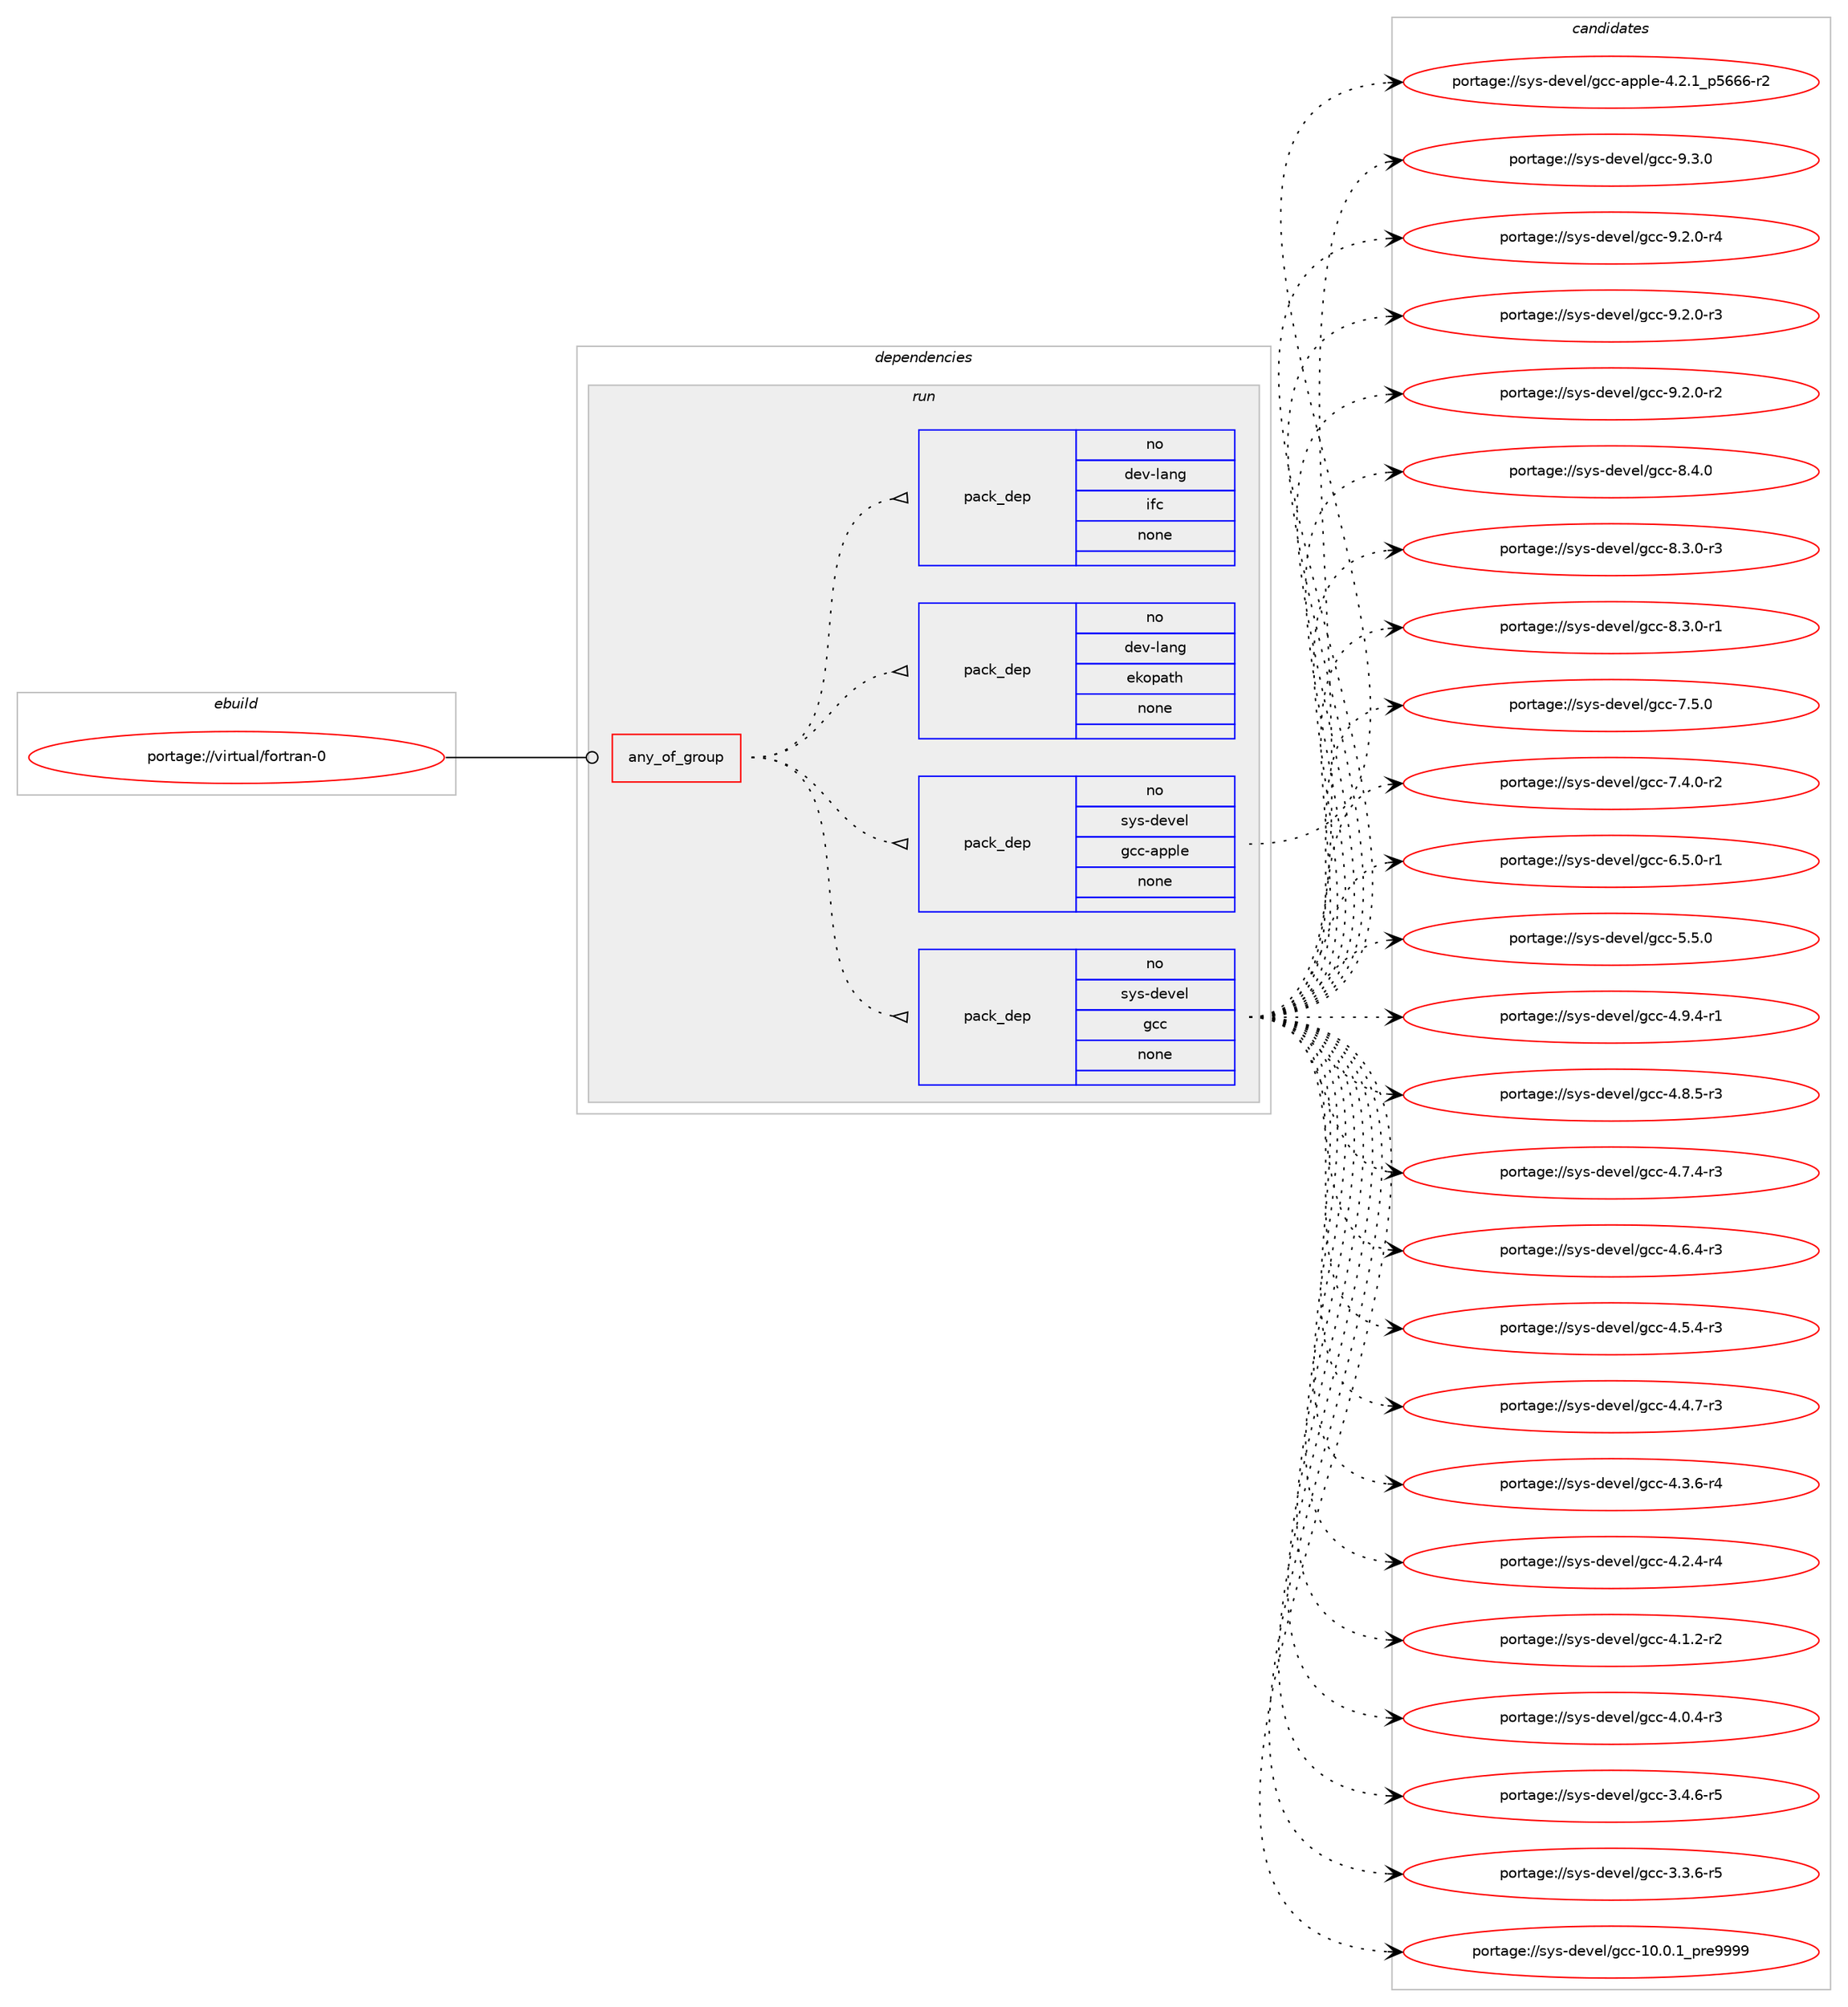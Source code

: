 digraph prolog {

# *************
# Graph options
# *************

newrank=true;
concentrate=true;
compound=true;
graph [rankdir=LR,fontname=Helvetica,fontsize=10,ranksep=1.5];#, ranksep=2.5, nodesep=0.2];
edge  [arrowhead=vee];
node  [fontname=Helvetica,fontsize=10];

# **********
# The ebuild
# **********

subgraph cluster_leftcol {
color=gray;
rank=same;
label=<<i>ebuild</i>>;
id [label="portage://virtual/fortran-0", color=red, width=4, href="../virtual/fortran-0.svg"];
}

# ****************
# The dependencies
# ****************

subgraph cluster_midcol {
color=gray;
label=<<i>dependencies</i>>;
subgraph cluster_compile {
fillcolor="#eeeeee";
style=filled;
label=<<i>compile</i>>;
}
subgraph cluster_compileandrun {
fillcolor="#eeeeee";
style=filled;
label=<<i>compile and run</i>>;
}
subgraph cluster_run {
fillcolor="#eeeeee";
style=filled;
label=<<i>run</i>>;
subgraph any258 {
dependency9102 [label=<<TABLE BORDER="0" CELLBORDER="1" CELLSPACING="0" CELLPADDING="4"><TR><TD CELLPADDING="10">any_of_group</TD></TR></TABLE>>, shape=none, color=red];subgraph pack7499 {
dependency9103 [label=<<TABLE BORDER="0" CELLBORDER="1" CELLSPACING="0" CELLPADDING="4" WIDTH="220"><TR><TD ROWSPAN="6" CELLPADDING="30">pack_dep</TD></TR><TR><TD WIDTH="110">no</TD></TR><TR><TD>sys-devel</TD></TR><TR><TD>gcc</TD></TR><TR><TD>none</TD></TR><TR><TD></TD></TR></TABLE>>, shape=none, color=blue];
}
dependency9102:e -> dependency9103:w [weight=20,style="dotted",arrowhead="oinv"];
subgraph pack7500 {
dependency9104 [label=<<TABLE BORDER="0" CELLBORDER="1" CELLSPACING="0" CELLPADDING="4" WIDTH="220"><TR><TD ROWSPAN="6" CELLPADDING="30">pack_dep</TD></TR><TR><TD WIDTH="110">no</TD></TR><TR><TD>sys-devel</TD></TR><TR><TD>gcc-apple</TD></TR><TR><TD>none</TD></TR><TR><TD></TD></TR></TABLE>>, shape=none, color=blue];
}
dependency9102:e -> dependency9104:w [weight=20,style="dotted",arrowhead="oinv"];
subgraph pack7501 {
dependency9105 [label=<<TABLE BORDER="0" CELLBORDER="1" CELLSPACING="0" CELLPADDING="4" WIDTH="220"><TR><TD ROWSPAN="6" CELLPADDING="30">pack_dep</TD></TR><TR><TD WIDTH="110">no</TD></TR><TR><TD>dev-lang</TD></TR><TR><TD>ekopath</TD></TR><TR><TD>none</TD></TR><TR><TD></TD></TR></TABLE>>, shape=none, color=blue];
}
dependency9102:e -> dependency9105:w [weight=20,style="dotted",arrowhead="oinv"];
subgraph pack7502 {
dependency9106 [label=<<TABLE BORDER="0" CELLBORDER="1" CELLSPACING="0" CELLPADDING="4" WIDTH="220"><TR><TD ROWSPAN="6" CELLPADDING="30">pack_dep</TD></TR><TR><TD WIDTH="110">no</TD></TR><TR><TD>dev-lang</TD></TR><TR><TD>ifc</TD></TR><TR><TD>none</TD></TR><TR><TD></TD></TR></TABLE>>, shape=none, color=blue];
}
dependency9102:e -> dependency9106:w [weight=20,style="dotted",arrowhead="oinv"];
}
id:e -> dependency9102:w [weight=20,style="solid",arrowhead="odot"];
}
}

# **************
# The candidates
# **************

subgraph cluster_choices {
rank=same;
color=gray;
label=<<i>candidates</i>>;

subgraph choice7499 {
color=black;
nodesep=1;
choice11512111545100101118101108471039999455746514648 [label="portage://sys-devel/gcc-9.3.0", color=red, width=4,href="../sys-devel/gcc-9.3.0.svg"];
choice115121115451001011181011084710399994557465046484511452 [label="portage://sys-devel/gcc-9.2.0-r4", color=red, width=4,href="../sys-devel/gcc-9.2.0-r4.svg"];
choice115121115451001011181011084710399994557465046484511451 [label="portage://sys-devel/gcc-9.2.0-r3", color=red, width=4,href="../sys-devel/gcc-9.2.0-r3.svg"];
choice115121115451001011181011084710399994557465046484511450 [label="portage://sys-devel/gcc-9.2.0-r2", color=red, width=4,href="../sys-devel/gcc-9.2.0-r2.svg"];
choice11512111545100101118101108471039999455646524648 [label="portage://sys-devel/gcc-8.4.0", color=red, width=4,href="../sys-devel/gcc-8.4.0.svg"];
choice115121115451001011181011084710399994556465146484511451 [label="portage://sys-devel/gcc-8.3.0-r3", color=red, width=4,href="../sys-devel/gcc-8.3.0-r3.svg"];
choice115121115451001011181011084710399994556465146484511449 [label="portage://sys-devel/gcc-8.3.0-r1", color=red, width=4,href="../sys-devel/gcc-8.3.0-r1.svg"];
choice11512111545100101118101108471039999455546534648 [label="portage://sys-devel/gcc-7.5.0", color=red, width=4,href="../sys-devel/gcc-7.5.0.svg"];
choice115121115451001011181011084710399994555465246484511450 [label="portage://sys-devel/gcc-7.4.0-r2", color=red, width=4,href="../sys-devel/gcc-7.4.0-r2.svg"];
choice115121115451001011181011084710399994554465346484511449 [label="portage://sys-devel/gcc-6.5.0-r1", color=red, width=4,href="../sys-devel/gcc-6.5.0-r1.svg"];
choice11512111545100101118101108471039999455346534648 [label="portage://sys-devel/gcc-5.5.0", color=red, width=4,href="../sys-devel/gcc-5.5.0.svg"];
choice115121115451001011181011084710399994552465746524511449 [label="portage://sys-devel/gcc-4.9.4-r1", color=red, width=4,href="../sys-devel/gcc-4.9.4-r1.svg"];
choice115121115451001011181011084710399994552465646534511451 [label="portage://sys-devel/gcc-4.8.5-r3", color=red, width=4,href="../sys-devel/gcc-4.8.5-r3.svg"];
choice115121115451001011181011084710399994552465546524511451 [label="portage://sys-devel/gcc-4.7.4-r3", color=red, width=4,href="../sys-devel/gcc-4.7.4-r3.svg"];
choice115121115451001011181011084710399994552465446524511451 [label="portage://sys-devel/gcc-4.6.4-r3", color=red, width=4,href="../sys-devel/gcc-4.6.4-r3.svg"];
choice115121115451001011181011084710399994552465346524511451 [label="portage://sys-devel/gcc-4.5.4-r3", color=red, width=4,href="../sys-devel/gcc-4.5.4-r3.svg"];
choice115121115451001011181011084710399994552465246554511451 [label="portage://sys-devel/gcc-4.4.7-r3", color=red, width=4,href="../sys-devel/gcc-4.4.7-r3.svg"];
choice115121115451001011181011084710399994552465146544511452 [label="portage://sys-devel/gcc-4.3.6-r4", color=red, width=4,href="../sys-devel/gcc-4.3.6-r4.svg"];
choice115121115451001011181011084710399994552465046524511452 [label="portage://sys-devel/gcc-4.2.4-r4", color=red, width=4,href="../sys-devel/gcc-4.2.4-r4.svg"];
choice115121115451001011181011084710399994552464946504511450 [label="portage://sys-devel/gcc-4.1.2-r2", color=red, width=4,href="../sys-devel/gcc-4.1.2-r2.svg"];
choice115121115451001011181011084710399994552464846524511451 [label="portage://sys-devel/gcc-4.0.4-r3", color=red, width=4,href="../sys-devel/gcc-4.0.4-r3.svg"];
choice115121115451001011181011084710399994551465246544511453 [label="portage://sys-devel/gcc-3.4.6-r5", color=red, width=4,href="../sys-devel/gcc-3.4.6-r5.svg"];
choice115121115451001011181011084710399994551465146544511453 [label="portage://sys-devel/gcc-3.3.6-r5", color=red, width=4,href="../sys-devel/gcc-3.3.6-r5.svg"];
choice11512111545100101118101108471039999454948464846499511211410157575757 [label="portage://sys-devel/gcc-10.0.1_pre9999", color=red, width=4,href="../sys-devel/gcc-10.0.1_pre9999.svg"];
dependency9103:e -> choice11512111545100101118101108471039999455746514648:w [style=dotted,weight="100"];
dependency9103:e -> choice115121115451001011181011084710399994557465046484511452:w [style=dotted,weight="100"];
dependency9103:e -> choice115121115451001011181011084710399994557465046484511451:w [style=dotted,weight="100"];
dependency9103:e -> choice115121115451001011181011084710399994557465046484511450:w [style=dotted,weight="100"];
dependency9103:e -> choice11512111545100101118101108471039999455646524648:w [style=dotted,weight="100"];
dependency9103:e -> choice115121115451001011181011084710399994556465146484511451:w [style=dotted,weight="100"];
dependency9103:e -> choice115121115451001011181011084710399994556465146484511449:w [style=dotted,weight="100"];
dependency9103:e -> choice11512111545100101118101108471039999455546534648:w [style=dotted,weight="100"];
dependency9103:e -> choice115121115451001011181011084710399994555465246484511450:w [style=dotted,weight="100"];
dependency9103:e -> choice115121115451001011181011084710399994554465346484511449:w [style=dotted,weight="100"];
dependency9103:e -> choice11512111545100101118101108471039999455346534648:w [style=dotted,weight="100"];
dependency9103:e -> choice115121115451001011181011084710399994552465746524511449:w [style=dotted,weight="100"];
dependency9103:e -> choice115121115451001011181011084710399994552465646534511451:w [style=dotted,weight="100"];
dependency9103:e -> choice115121115451001011181011084710399994552465546524511451:w [style=dotted,weight="100"];
dependency9103:e -> choice115121115451001011181011084710399994552465446524511451:w [style=dotted,weight="100"];
dependency9103:e -> choice115121115451001011181011084710399994552465346524511451:w [style=dotted,weight="100"];
dependency9103:e -> choice115121115451001011181011084710399994552465246554511451:w [style=dotted,weight="100"];
dependency9103:e -> choice115121115451001011181011084710399994552465146544511452:w [style=dotted,weight="100"];
dependency9103:e -> choice115121115451001011181011084710399994552465046524511452:w [style=dotted,weight="100"];
dependency9103:e -> choice115121115451001011181011084710399994552464946504511450:w [style=dotted,weight="100"];
dependency9103:e -> choice115121115451001011181011084710399994552464846524511451:w [style=dotted,weight="100"];
dependency9103:e -> choice115121115451001011181011084710399994551465246544511453:w [style=dotted,weight="100"];
dependency9103:e -> choice115121115451001011181011084710399994551465146544511453:w [style=dotted,weight="100"];
dependency9103:e -> choice11512111545100101118101108471039999454948464846499511211410157575757:w [style=dotted,weight="100"];
}
subgraph choice7500 {
color=black;
nodesep=1;
choice11512111545100101118101108471039999459711211210810145524650464995112535454544511450 [label="portage://sys-devel/gcc-apple-4.2.1_p5666-r2", color=red, width=4,href="../sys-devel/gcc-apple-4.2.1_p5666-r2.svg"];
dependency9104:e -> choice11512111545100101118101108471039999459711211210810145524650464995112535454544511450:w [style=dotted,weight="100"];
}
subgraph choice7501 {
color=black;
nodesep=1;
}
subgraph choice7502 {
color=black;
nodesep=1;
}
}

}
